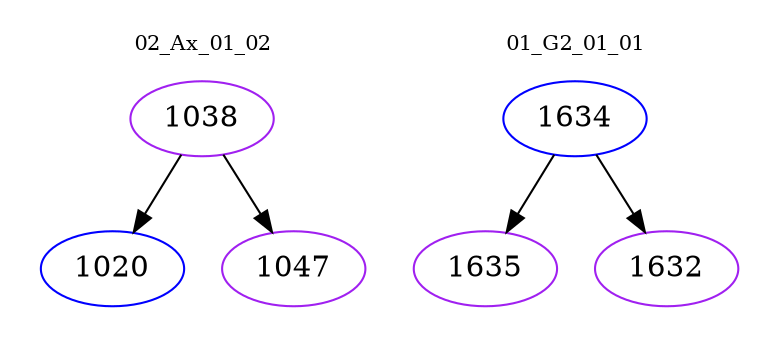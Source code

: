 digraph{
subgraph cluster_0 {
color = white
label = "02_Ax_01_02";
fontsize=10;
T0_1038 [label="1038", color="purple"]
T0_1038 -> T0_1020 [color="black"]
T0_1020 [label="1020", color="blue"]
T0_1038 -> T0_1047 [color="black"]
T0_1047 [label="1047", color="purple"]
}
subgraph cluster_1 {
color = white
label = "01_G2_01_01";
fontsize=10;
T1_1634 [label="1634", color="blue"]
T1_1634 -> T1_1635 [color="black"]
T1_1635 [label="1635", color="purple"]
T1_1634 -> T1_1632 [color="black"]
T1_1632 [label="1632", color="purple"]
}
}

